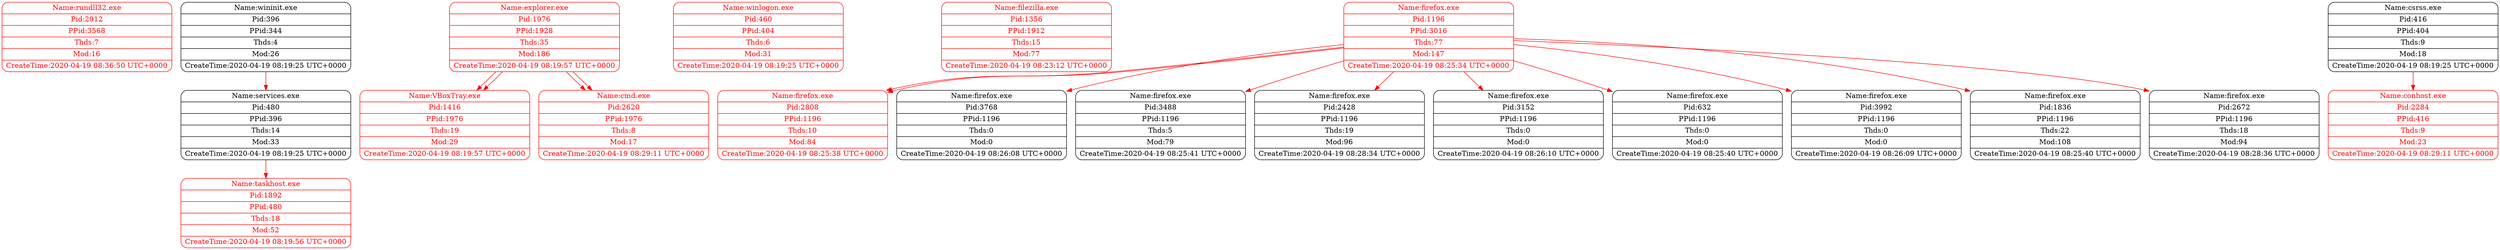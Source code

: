 digraph output {
  node[shape = Mrecord];
  #rankdir=LR;
  2912 [fontcolor=red,color=red,label="{Name:rundll32.exe|Pid:2912|PPid:3568|Thds:7|Mod:16|CreateTime:2020-04-19 08:36:50 UTC+0000}"];
  1892 [fontcolor=red,color=red,label="{Name:taskhost.exe|Pid:1892|PPid:480|Thds:18|Mod:52|CreateTime:2020-04-19 08:19:56 UTC+0000}"];
  480 -> 1892[color=red];
  396 [label="{Name:wininit.exe|Pid:396|PPid:344|Thds:4|Mod:26|CreateTime:2020-04-19 08:19:25 UTC+0000}"];
  480 [label="{Name:services.exe|Pid:480|PPid:396|Thds:14|Mod:33|CreateTime:2020-04-19 08:19:25 UTC+0000}"];
  396 -> 480[color=red];
  1416 [fontcolor=red,color=red,label="{Name:VBoxTray.exe|Pid:1416|PPid:1976|Thds:19|Mod:29|CreateTime:2020-04-19 08:19:57 UTC+0000}"];
  1976 -> 1416[color=red];
  1976 [label="{Name:explorer.exe|Pid:1976|PPid:1928|Thds:35|Mod:186|CreateTime:2020-04-19 08:19:57 UTC+0000}"];
  460 [fontcolor=red,color=red,label="{Name:winlogon.exe|Pid:460|PPid:404|Thds:6|Mod:31|CreateTime:2020-04-19 08:19:25 UTC+0000}"];
  1356 [fontcolor=red,color=red,label="{Name:filezilla.exe|Pid:1356|PPid:1912|Thds:15|Mod:77|CreateTime:2020-04-19 08:23:12 UTC+0000}"];
  2808 [fontcolor=red,color=red,label="{Name:firefox.exe|Pid:2808|PPid:1196|Thds:10|Mod:84|CreateTime:2020-04-19 08:25:38 UTC+0000}"];
  1196 -> 2808[color=red];
  1196 [label="{Name:firefox.exe|Pid:1196|PPid:3016|Thds:77|Mod:147|CreateTime:2020-04-19 08:25:34 UTC+0000}"];
  1196 [fontcolor=red,color=red,label="{Name:firefox.exe|Pid:1196|PPid:3016|Thds:77|Mod:147|CreateTime:2020-04-19 08:25:34 UTC+0000}"];
  3768 [label="{Name:firefox.exe|Pid:3768|PPid:1196|Thds:0|Mod:0|CreateTime:2020-04-19 08:26:08 UTC+0000}"];
  1196 -> 3768[color=red];
  3488 [label="{Name:firefox.exe|Pid:3488|PPid:1196|Thds:5|Mod:79|CreateTime:2020-04-19 08:25:41 UTC+0000}"];
  1196 -> 3488[color=red];
  2428 [label="{Name:firefox.exe|Pid:2428|PPid:1196|Thds:19|Mod:96|CreateTime:2020-04-19 08:28:34 UTC+0000}"];
  1196 -> 2428[color=red];
  3152 [label="{Name:firefox.exe|Pid:3152|PPid:1196|Thds:0|Mod:0|CreateTime:2020-04-19 08:26:10 UTC+0000}"];
  1196 -> 3152[color=red];
  632 [label="{Name:firefox.exe|Pid:632|PPid:1196|Thds:0|Mod:0|CreateTime:2020-04-19 08:25:40 UTC+0000}"];
  1196 -> 632[color=red];
  3992 [label="{Name:firefox.exe|Pid:3992|PPid:1196|Thds:0|Mod:0|CreateTime:2020-04-19 08:26:09 UTC+0000}"];
  1196 -> 3992[color=red];
  1836 [label="{Name:firefox.exe|Pid:1836|PPid:1196|Thds:22|Mod:108|CreateTime:2020-04-19 08:25:40 UTC+0000}"];
  1196 -> 1836[color=red];
  2672 [label="{Name:firefox.exe|Pid:2672|PPid:1196|Thds:18|Mod:94|CreateTime:2020-04-19 08:28:36 UTC+0000}"];
  1196 -> 2672[color=red];
  2808 [label="{Name:firefox.exe|Pid:2808|PPid:1196|Thds:10|Mod:84|CreateTime:2020-04-19 08:25:38 UTC+0000}"];
  1196 -> 2808[color=red];
  2284 [fontcolor=red,color=red,label="{Name:conhost.exe|Pid:2284|PPid:416|Thds:9|Mod:23|CreateTime:2020-04-19 08:29:11 UTC+0000}"];
  416 -> 2284[color=red];
  416 [label="{Name:csrss.exe|Pid:416|PPid:404|Thds:9|Mod:18|CreateTime:2020-04-19 08:19:25 UTC+0000}"];
  1976 [fontcolor=red,color=red,label="{Name:explorer.exe|Pid:1976|PPid:1928|Thds:35|Mod:186|CreateTime:2020-04-19 08:19:57 UTC+0000}"];
  1416 [label="{Name:VBoxTray.exe|Pid:1416|PPid:1976|Thds:19|Mod:29|CreateTime:2020-04-19 08:19:57 UTC+0000}"];
  1976 -> 1416[color=red];
  2620 [label="{Name:cmd.exe|Pid:2620|PPid:1976|Thds:8|Mod:17|CreateTime:2020-04-19 08:29:11 UTC+0000}"];
  1976 -> 2620[color=red];
  2620 [fontcolor=red,color=red,label="{Name:cmd.exe|Pid:2620|PPid:1976|Thds:8|Mod:17|CreateTime:2020-04-19 08:29:11 UTC+0000}"];
  1976 -> 2620[color=red];
  1976 [label="{Name:explorer.exe|Pid:1976|PPid:1928|Thds:35|Mod:186|CreateTime:2020-04-19 08:19:57 UTC+0000}"];
}
